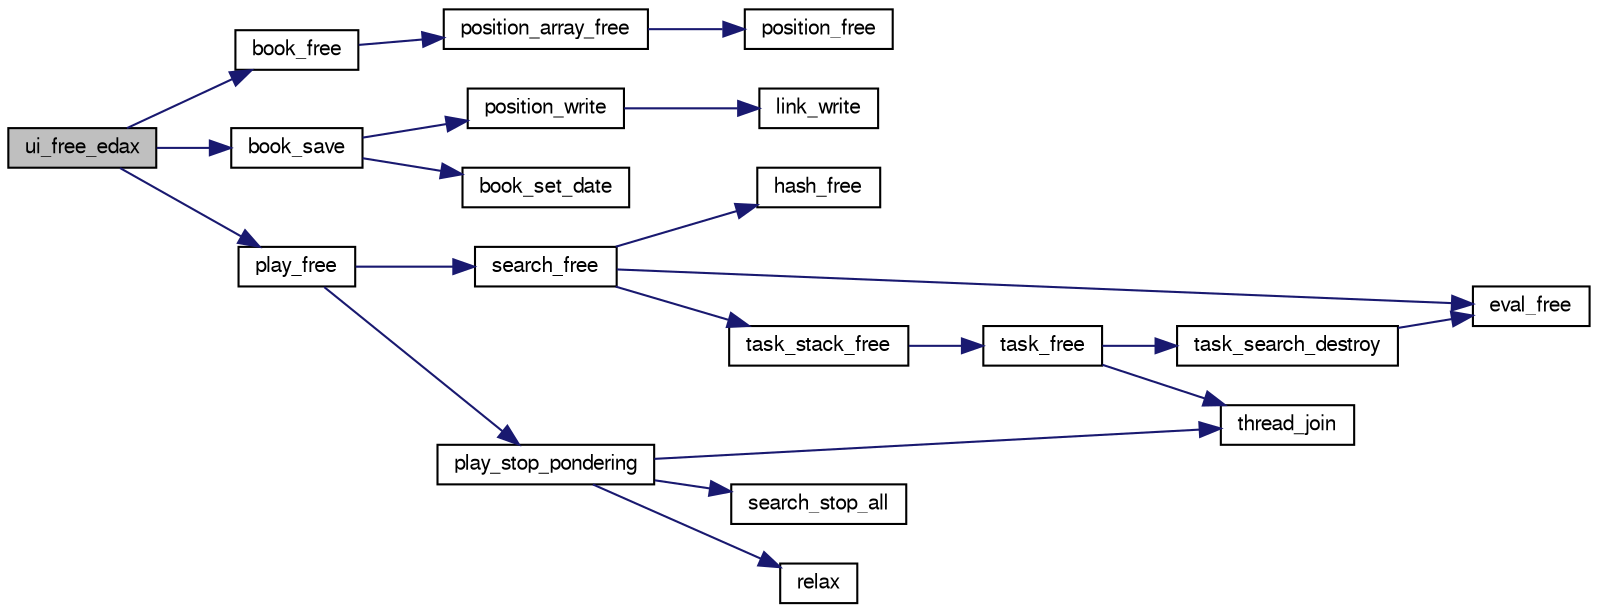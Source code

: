digraph "ui_free_edax"
{
 // LATEX_PDF_SIZE
  bgcolor="transparent";
  edge [fontname="FreeSans",fontsize="10",labelfontname="FreeSans",labelfontsize="10"];
  node [fontname="FreeSans",fontsize="10",shape=record];
  rankdir="LR";
  Node1 [label="ui_free_edax",height=0.2,width=0.4,color="black", fillcolor="grey75", style="filled", fontcolor="black",tooltip="free resources used by edax protocol."];
  Node1 -> Node2 [color="midnightblue",fontsize="10",style="solid",fontname="FreeSans"];
  Node2 [label="book_free",height=0.2,width=0.4,color="black",URL="$book_8c.html#a819aafb47120469b4abbb005723e0f43",tooltip="Free resources used by the opening book."];
  Node2 -> Node3 [color="midnightblue",fontsize="10",style="solid",fontname="FreeSans"];
  Node3 [label="position_array_free",height=0.2,width=0.4,color="black",URL="$book_8c.html#a179fc8c7f78f2e653840c1d297ccac32",tooltip="Free resources used by a position array."];
  Node3 -> Node4 [color="midnightblue",fontsize="10",style="solid",fontname="FreeSans"];
  Node4 [label="position_free",height=0.2,width=0.4,color="black",URL="$book_8c.html#afe76ed1891952cff94868af23806d294",tooltip="Free resources used by a position."];
  Node1 -> Node5 [color="midnightblue",fontsize="10",style="solid",fontname="FreeSans"];
  Node5 [label="book_save",height=0.2,width=0.4,color="black",URL="$book_8c.html#a8a72fd661f16eb01bfa46833b777f615",tooltip="Save an opening book."];
  Node5 -> Node6 [color="midnightblue",fontsize="10",style="solid",fontname="FreeSans"];
  Node6 [label="book_set_date",height=0.2,width=0.4,color="black",URL="$book_8c.html#afe22572623333b9e82494984e238f444",tooltip="Set book date."];
  Node5 -> Node7 [color="midnightblue",fontsize="10",style="solid",fontname="FreeSans"];
  Node7 [label="position_write",height=0.2,width=0.4,color="black",URL="$book_8c.html#a93a3c5e63c600de569816cd15c187d15",tooltip="Write a position."];
  Node7 -> Node8 [color="midnightblue",fontsize="10",style="solid",fontname="FreeSans"];
  Node8 [label="link_write",height=0.2,width=0.4,color="black",URL="$book_8c.html#a9f1fe50f540a076dbb42e68bdc5d4904",tooltip="write a link."];
  Node1 -> Node9 [color="midnightblue",fontsize="10",style="solid",fontname="FreeSans"];
  Node9 [label="play_free",height=0.2,width=0.4,color="black",URL="$play_8c.html#afca3ade928d05cca88124f7b11aee4ab",tooltip="Free resources."];
  Node9 -> Node10 [color="midnightblue",fontsize="10",style="solid",fontname="FreeSans"];
  Node10 [label="play_stop_pondering",height=0.2,width=0.4,color="black",URL="$play_8c.html#a4a4b7bf94f1ee79c788fbcca3ddc347f",tooltip="Stop pondering."];
  Node10 -> Node11 [color="midnightblue",fontsize="10",style="solid",fontname="FreeSans"];
  Node11 [label="relax",height=0.2,width=0.4,color="black",URL="$util_8c.html#ae20ec7bae5f5bc33f169d416601e2eea",tooltip="sleep for t ms."];
  Node10 -> Node12 [color="midnightblue",fontsize="10",style="solid",fontname="FreeSans"];
  Node12 [label="search_stop_all",height=0.2,width=0.4,color="black",URL="$search_8c.html#ad775910af78c46412b5ee4b8bc887b67",tooltip="Stop the search."];
  Node10 -> Node13 [color="midnightblue",fontsize="10",style="solid",fontname="FreeSans"];
  Node13 [label="thread_join",height=0.2,width=0.4,color="black",URL="$util_8c.html#a52efa84f4cfd49921787886d9543ab64",tooltip="Join a thread."];
  Node9 -> Node14 [color="midnightblue",fontsize="10",style="solid",fontname="FreeSans"];
  Node14 [label="search_free",height=0.2,width=0.4,color="black",URL="$search_8c.html#a40c54ba43b59f852d5a56836c1a1005f",tooltip="Free the search allocated ressource."];
  Node14 -> Node15 [color="midnightblue",fontsize="10",style="solid",fontname="FreeSans"];
  Node15 [label="eval_free",height=0.2,width=0.4,color="black",URL="$eval_8c.html#a0d216a5fcecd600abd20798da218f730",tooltip="Free resources used by the evaluation function."];
  Node14 -> Node16 [color="midnightblue",fontsize="10",style="solid",fontname="FreeSans"];
  Node16 [label="hash_free",height=0.2,width=0.4,color="black",URL="$hash-lock-free_8c.html#ad7cf2d92557b55871bb4c719ed86553d",tooltip="Free the hashtable."];
  Node14 -> Node17 [color="midnightblue",fontsize="10",style="solid",fontname="FreeSans"];
  Node17 [label="task_stack_free",height=0.2,width=0.4,color="black",URL="$ybwc_8c.html#a014d09308199e359679ee70d35346b97",tooltip="Free resources used by the stack of tasks."];
  Node17 -> Node18 [color="midnightblue",fontsize="10",style="solid",fontname="FreeSans"];
  Node18 [label="task_free",height=0.2,width=0.4,color="black",URL="$ybwc_8c.html#a7ac944c5b45b2c8870c2eea4d4a140bb",tooltip="Free resources used by a task."];
  Node18 -> Node19 [color="midnightblue",fontsize="10",style="solid",fontname="FreeSans"];
  Node19 [label="task_search_destroy",height=0.2,width=0.4,color="black",URL="$ybwc_8c.html#aeb7bd64f0f200af48220e3dc4fc4c168",tooltip="Free a search structure of a task."];
  Node19 -> Node15 [color="midnightblue",fontsize="10",style="solid",fontname="FreeSans"];
  Node18 -> Node13 [color="midnightblue",fontsize="10",style="solid",fontname="FreeSans"];
}
